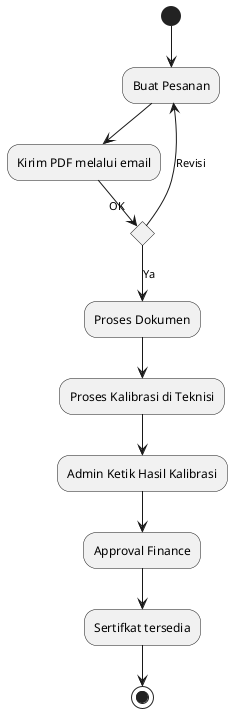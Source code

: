 @startuml
(*) --> "Buat Pesanan"
--> "Kirim PDF melalui email"
if "OK" then
  --> [Ya] "Proses Dokumen"
  --> "Proses Kalibrasi di Teknisi"
  --> "Admin Ketik Hasil Kalibrasi"
  --> "Approval Finance"
  --> "Sertifkat tersedia"
  -->(*)
else 
  --> [Revisi] "Buat Pesanan"
endif
@enduml
